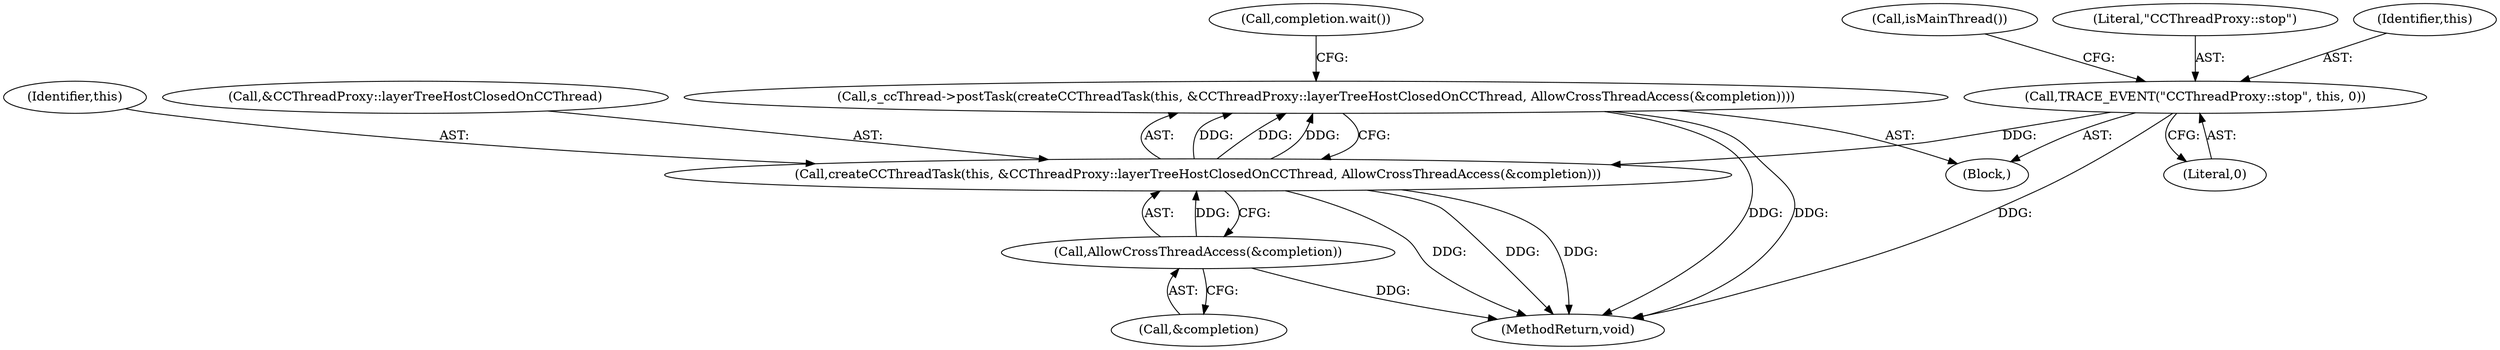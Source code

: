digraph "0_Chrome_88c4913f11967abfd08a8b22b4423710322ac49b_2@API" {
"1000113" [label="(Call,s_ccThread->postTask(createCCThreadTask(this, &CCThreadProxy::layerTreeHostClosedOnCCThread, AllowCrossThreadAccess(&completion))))"];
"1000114" [label="(Call,createCCThreadTask(this, &CCThreadProxy::layerTreeHostClosedOnCCThread, AllowCrossThreadAccess(&completion)))"];
"1000104" [label="(Call,TRACE_EVENT(\"CCThreadProxy::stop\", this, 0))"];
"1000118" [label="(Call,AllowCrossThreadAccess(&completion))"];
"1000119" [label="(Call,&completion)"];
"1000114" [label="(Call,createCCThreadTask(this, &CCThreadProxy::layerTreeHostClosedOnCCThread, AllowCrossThreadAccess(&completion)))"];
"1000103" [label="(Block,)"];
"1000113" [label="(Call,s_ccThread->postTask(createCCThreadTask(this, &CCThreadProxy::layerTreeHostClosedOnCCThread, AllowCrossThreadAccess(&completion))))"];
"1000104" [label="(Call,TRACE_EVENT(\"CCThreadProxy::stop\", this, 0))"];
"1000105" [label="(Literal,\"CCThreadProxy::stop\")"];
"1000115" [label="(Identifier,this)"];
"1000116" [label="(Call,&CCThreadProxy::layerTreeHostClosedOnCCThread)"];
"1000107" [label="(Literal,0)"];
"1000106" [label="(Identifier,this)"];
"1000118" [label="(Call,AllowCrossThreadAccess(&completion))"];
"1000109" [label="(Call,isMainThread())"];
"1000132" [label="(MethodReturn,void)"];
"1000121" [label="(Call,completion.wait())"];
"1000113" -> "1000103"  [label="AST: "];
"1000113" -> "1000114"  [label="CFG: "];
"1000114" -> "1000113"  [label="AST: "];
"1000121" -> "1000113"  [label="CFG: "];
"1000113" -> "1000132"  [label="DDG: "];
"1000113" -> "1000132"  [label="DDG: "];
"1000114" -> "1000113"  [label="DDG: "];
"1000114" -> "1000113"  [label="DDG: "];
"1000114" -> "1000113"  [label="DDG: "];
"1000114" -> "1000118"  [label="CFG: "];
"1000115" -> "1000114"  [label="AST: "];
"1000116" -> "1000114"  [label="AST: "];
"1000118" -> "1000114"  [label="AST: "];
"1000114" -> "1000132"  [label="DDG: "];
"1000114" -> "1000132"  [label="DDG: "];
"1000114" -> "1000132"  [label="DDG: "];
"1000104" -> "1000114"  [label="DDG: "];
"1000118" -> "1000114"  [label="DDG: "];
"1000104" -> "1000103"  [label="AST: "];
"1000104" -> "1000107"  [label="CFG: "];
"1000105" -> "1000104"  [label="AST: "];
"1000106" -> "1000104"  [label="AST: "];
"1000107" -> "1000104"  [label="AST: "];
"1000109" -> "1000104"  [label="CFG: "];
"1000104" -> "1000132"  [label="DDG: "];
"1000118" -> "1000119"  [label="CFG: "];
"1000119" -> "1000118"  [label="AST: "];
"1000118" -> "1000132"  [label="DDG: "];
}
